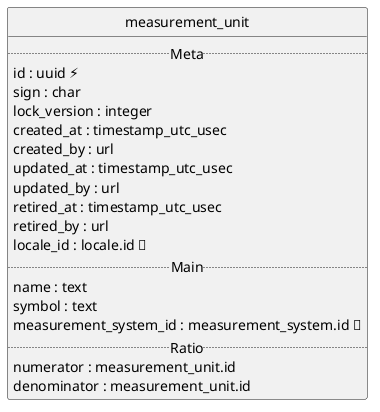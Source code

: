 @startuml uml
skinparam monochrome true
skinparam linetype ortho
hide circle

entity measurement_unit {
  .. Meta ..
  id : uuid ⚡
  sign : char
  lock_version : integer
  created_at : timestamp_utc_usec
  created_by : url
  updated_at : timestamp_utc_usec
  updated_by : url
  retired_at : timestamp_utc_usec
  retired_by : url
  locale_id : locale.id 🔑
  .. Main ..
  name : text
  symbol : text
  measurement_system_id : measurement_system.id 🔑
  .. Ratio ..
  numerator : measurement_unit.id
  denominator : measurement_unit.id
}

@enduml
